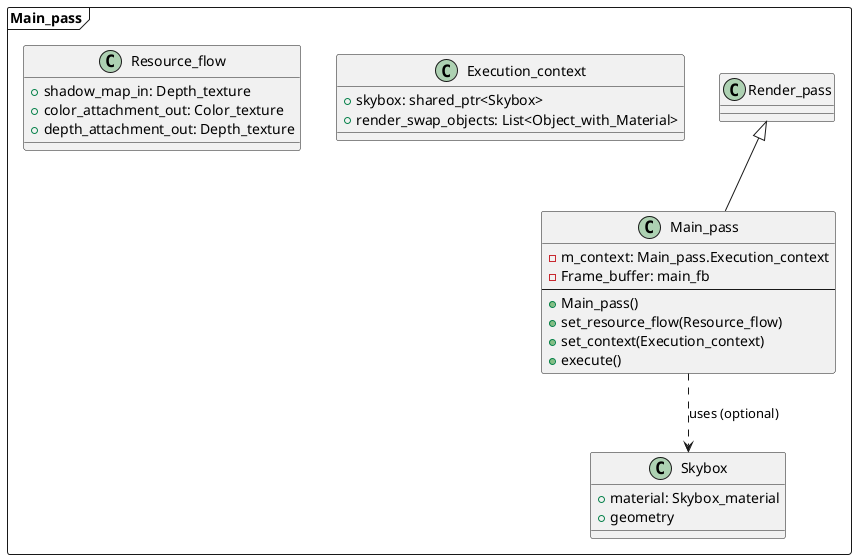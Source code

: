 @startuml

' package Shadow_pass <<Frame>> {
'   class Shadow_pass extends Render_pass {
'     - m_context: Shadow_pass.Execution_context
'     - m_shadow_caster_material: Shadow_caster_material
'     - Frame_buffer: shadow_fb
'     ---
'     + Shadow_pass()
'     + set_resource_flow(Resource_flow)
'     + set_context(Execution_context)
'     + execute()
'   }

'   class Shadow_pass.Execution_context {
'     + shadow_caster_swap_objects: List<Object>
'   }

'   class Shadow_pass.Resource_flow {
'     + shadow_map_out: Depth_texture
'   }

'   class Shadow_caster_material {
'     + shader: Shadow_caster_shader
'     + pipeline_state
'   }
'   Shadow_pass ..> Shadow_caster_material : uses
' }

package Main_pass <<Frame>> {
  class Main_pass extends Render_pass {
    - m_context: Main_pass.Execution_context
    - Frame_buffer: main_fb
    ---
    + Main_pass()
    + set_resource_flow(Resource_flow)
    + set_context(Execution_context)
    + execute()
  }

  class Main_pass.Execution_context {
    + skybox: shared_ptr<Skybox>
    + render_swap_objects: List<Object_with_Material>
  }

  class Main_pass.Resource_flow {
    + shadow_map_in: Depth_texture
    + color_attachment_out: Color_texture
    + depth_attachment_out: Depth_texture
  }

  class Skybox {
    + material: Skybox_material
    + geometry
  }
  Main_pass ..> Skybox : uses (optional)
}

' package Postprocess_pass <<Frame>> {
'   class Postprocess_pass extends Render_pass {
'     - m_gamma_material: Gamma_material
'     - m_screen_geometry: Screen_quad_geometry
'     - m_rhi_global_render_resource: Global_Resource
'     ---
'     + Postprocess_pass()
'     + set_resource_flow(Resource_flow)
'     + set_context(Execution_context) (currently empty)
'     + execute()
'   }

'   class Postprocess_pass.Resource_flow {
'     + texture_in: Color_texture (from Main_pass.color_attachment_out)
'   }

'   class Postprocess_pass.Execution_context {
'     (empty for this pass)
'   }

'   class Gamma_material {
'     + shader: Gamma_shader
'     + screen_map: Texture (references texture_in)
'     + pipeline_state
'   }
'   Postprocess_pass ..> Gamma_material : uses

'   class Global_Resource {
'     + screen_buffer : Default_FrameBuffer
'   }
'   Postprocess_pass ..> Global_Resource : uses

  
' }

' ' Data Flow between passes
' Shadow_pass::Shadow_pass.Resource_flow --> Main_pass::Main_pass.Resource_flow : shadow_map_out -> shadow_map_in
' Main_pass::Main_pass.Resource_flow --> Postprocess_pass::Postprocess_pass.Resource_flow : color_attachment_out -> texture_in


@enduml